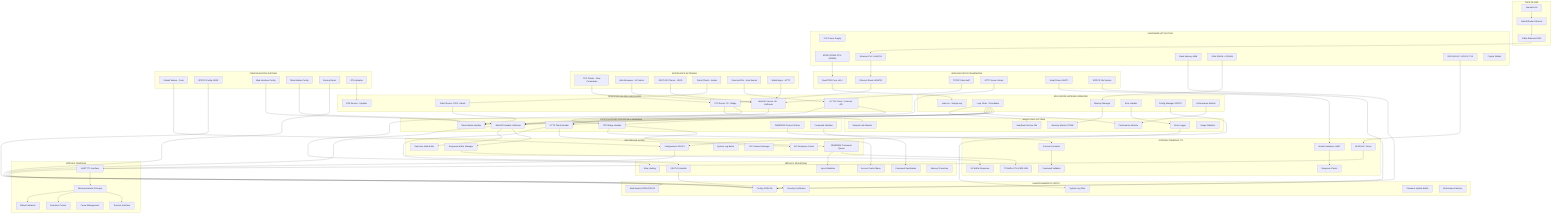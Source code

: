 graph TD
    %% Capa de Red
    subgraph Red["CAPA DE RED"]
        A1[Internet/LAN]
        A2[Switch/Router Ethernet]
        A3[Cable Ethernet RJ45]
    end
    
    %% Hardware WT32-ETH01 Específico
    subgraph Hardware["HARDWARE WT32-ETH01"]
        B1[ESP32-S0WD CPU 240MHz]
        B2[Ethernet PHY LAN8720]
        B3[Flash Memory 4MB]
        B4[RAM 320KB + PSRAM]
        B5[GPIO16 RX2 / GPIO17 TX2]
        B6[Crystal 26MHz]
        B7[3.3V Power Supply]
    end
    
    %% Sistema Operativo Arduino
    subgraph OS["ARDUINO ESP32 FRAMEWORK"]
        C1[FreeRTOS Core v10.4]
        C2[Ethernet Stack LAN8720]
        C3[TCP/IP Stack lwIP]
        C4[HTTP Server Library]
        C5[Serial Driver UART2]
        C6[SPIFFS File System]
    end
    
    %% Aplicación Principal Actualizada
    subgraph App["APLICACIÓN GATEWAY OEMPARK"]
        D1[main.ino - Setup/Loop]
        D2[Loop 10ms - Prioridades]
        D3[Memory Manager]
        D4[Error Handler]
        D5[Config Manager SPIFFS]
        D6[Performance Monitor]
    end
    
    %% Servicios de Red Actualizados
    subgraph Servicios["SERVICIOS DE RED UNIFICADOS"]
        E1[TCP Server :23 - Bridge]
        E2[Web/API Server :80 - Unificado]
        E3[Telnet Server :2323 - Admin]
        E4[OTA Service - Updates]
        E5[HTTPS Client - External API]
    end
    
    %% Procesadores de Protocolo Actualizados
    subgraph Protocolos["PROCESADORES PROTOCOLO OEMPARK"]
        F1[TCP Bridge Handler]
        F2[Web/API Handler Unificado]
        F3[Telnet Admin Handler]
        F4[HTTP Client Handler]
        F5[OEMPARK Protocol Parser]
        F6[Command Validator]
    end
    
    %% Gestión de Datos Actualizada
    subgraph Datos["GESTIÓN DE DATOS"]
        G1[OEMPARK Command Queue]
        G2[Response Buffer Manager]
        G3[Configuration SPIFFS]
        G4[System Log Buffer]
        G5[TCP Session Manager]
        G6[API Response Cache]
        G7[Real-time Web Buffer]
    end
    
    %% Capa OEMPARK TTL
    subgraph OEMPARK["INTERFAZ OEMPARK TTL"]
        H1[Serial2 Hardware UART]
        H2[GPIO16/17 Driver]
        H3[TX Buffer STX+CMD+SIB]
        H4[RX Buffer Response]
        H5[Protocol Formatter]
        H6[Command Validator]
        H7[Response Parser]
    end
    
    %% Módulo OEMPARK Externo
    subgraph Externo["MÓDULO OEMPARK"]
        I1[Microcontrolador Principal]
        I2[Sensors Interface]
        I3[Actuators Control]
        I4[UART TTL Interface]
        I5[Power Management]
        I6[Status Indicators]
    end
    
    %% Almacenamiento SPIFFS
    subgraph Storage["ALMACENAMIENTO SPIFFS"]
        J1[Config JSON File]
        J2[System Log Files]
        J3[Web Assets HTML/CSS/JS]
        J4[Security Certificates]
        J5[Firmware Update Buffer]
        J6[Performance Metrics]
    end
    
    %% Seguridad Actualizada
    subgraph Security["MÓDULO SEGURIDAD"]
        K1[Input Validation]
        K2[SSL/TLS Handler]
        K3[Rate Limiting]
        K4[Command Sanitization]
        K5[Access Control Basic]
        K6[Memory Protection]
    end
    
    %% Monitoreo del Sistema
    subgraph Monitor["MONITOREO SISTEMA"]
        L1[Performance Monitor]
        L2[Memory Monitor 275KB]
        L3[Network Link Monitor]
        L4[Error Logger]
        L5[Heartbeat Service 30s]
        L6[Usage Statistics]
    end
    
    %% Flujos entre capas actualizados
    A1 --> A2
    A2 --> A3
    A3 --> B2
    
    B1 --> C1
    B2 --> C2
    B3 --> J1
    B4 --> D3
    B5 --> H2
    B7 --> Hardware
    
    C1 --> D1
    C2 --> E1
    C3 --> E2
    C4 --> F2
    C5 --> H1
    C6 --> J1
    
    D2 --> F1
    D2 --> F2
    D2 --> F3
    D2 --> F4
    D5 --> G3
    D6 --> L1
    
    E1 --> F1
    E2 --> F2
    E3 --> F3
    E5 --> F4
    
    F1 --> G1
    F2 --> G2
    F2 --> G7
    F4 --> G6
    F5 --> H5
    F6 --> K4
    
    G1 --> H3
    G2 --> H4
    H1 --> H7
    H5 --> H6
    
    H2 --> I4
    I4 --> I1
    I1 --> I2
    I1 --> I3
    I1 --> I6
    
    G3 --> J1
    L4 --> J2
    F2 --> J3
    K2 --> J4
    
    F4 --> K2
    G1 --> K1
    E5 --> K3
    F1 --> K5
    
    D2 --> L1
    D3 --> L2
    E1 --> L3
    D4 --> L4
    D2 --> L5
    
    %% Interfaces externas actualizadas
    subgraph Interfaces["INTERFACES EXTERNAS"]
        M1[TCP Clients - Raw Commands]
        M2[Web Browsers - UI Control]
        M3[REST API Clients - JSON]
        M4[Telnet Clients - Admin]
        M5[External APIs - Auto Events]
        M6[Mobile Apps - HTTP]
    end
    
    M1 --> E1
    M2 --> E2
    M3 --> E2
    M4 --> E3
    M5 --> E5
    M6 --> E2
    
    %% Configuración del sistema actualizada
    subgraph Config["CONFIGURACIÓN SISTEMA"]
        N1[Default Values - Code]
        N2[SPIFFS Config JSON]
        N3[Web Interface Config]
        N4[Telnet Admin Config]
        N5[Factory Reset]
        N6[OTA Updates]
    end
    
    N1 --> G3
    N2 --> J1
    N3 --> F2
    N4 --> F3
    N5 --> J1
    N6 --> E4